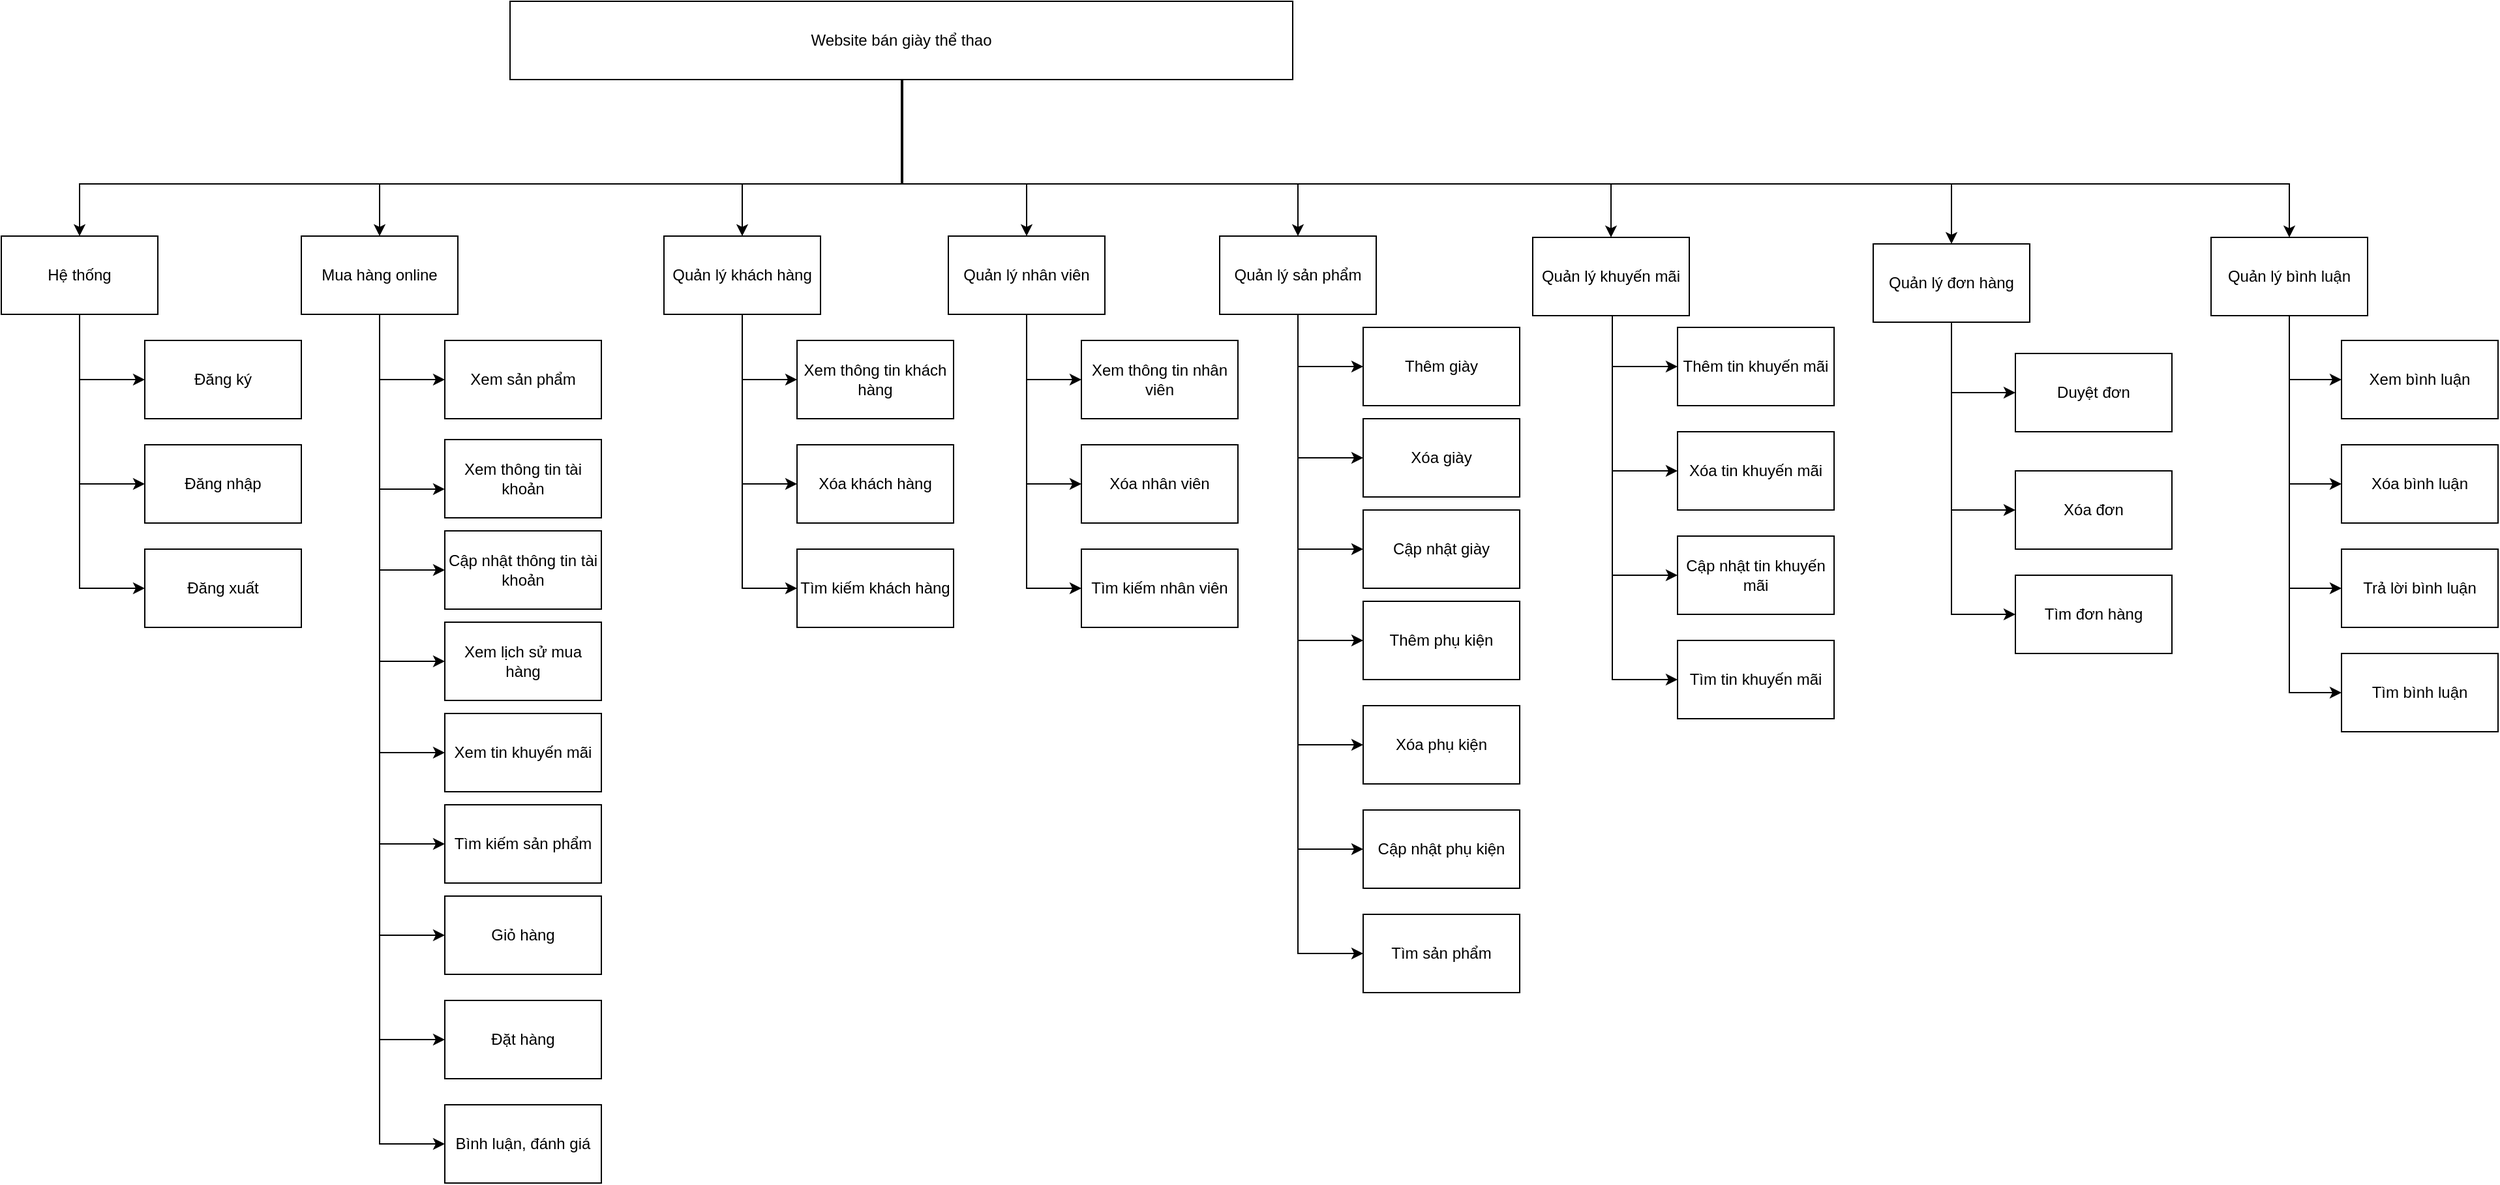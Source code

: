 <mxfile version="20.0.4" type="device"><diagram id="93MxLKIOgHrdtv8wG2wa" name="Page-1"><mxGraphModel dx="2500" dy="2096" grid="1" gridSize="10" guides="1" tooltips="1" connect="1" arrows="1" fold="1" page="1" pageScale="1" pageWidth="827" pageHeight="1169" math="0" shadow="0"><root><mxCell id="0"/><mxCell id="1" parent="0"/><mxCell id="HNWNCu_Iymc4kr6qEJQt-3" value="" style="edgeStyle=orthogonalEdgeStyle;rounded=0;orthogonalLoop=1;jettySize=auto;html=1;exitX=0.5;exitY=1;exitDx=0;exitDy=0;" parent="1" source="HNWNCu_Iymc4kr6qEJQt-1" target="HNWNCu_Iymc4kr6qEJQt-2" edge="1"><mxGeometry relative="1" as="geometry"><mxPoint x="228" y="-650" as="sourcePoint"/><Array as="points"><mxPoint x="550" y="-630"/><mxPoint x="-80" y="-630"/></Array></mxGeometry></mxCell><mxCell id="HNWNCu_Iymc4kr6qEJQt-18" value="" style="edgeStyle=orthogonalEdgeStyle;rounded=0;orthogonalLoop=1;jettySize=auto;html=1;" parent="1" source="HNWNCu_Iymc4kr6qEJQt-1" target="HNWNCu_Iymc4kr6qEJQt-17" edge="1"><mxGeometry relative="1" as="geometry"><Array as="points"><mxPoint x="550" y="-630"/><mxPoint x="150" y="-630"/></Array></mxGeometry></mxCell><mxCell id="HNWNCu_Iymc4kr6qEJQt-43" value="" style="edgeStyle=orthogonalEdgeStyle;rounded=0;orthogonalLoop=1;jettySize=auto;html=1;" parent="1" source="HNWNCu_Iymc4kr6qEJQt-1" target="HNWNCu_Iymc4kr6qEJQt-42" edge="1"><mxGeometry relative="1" as="geometry"><Array as="points"><mxPoint x="550" y="-630"/><mxPoint x="428" y="-630"/></Array></mxGeometry></mxCell><mxCell id="HNWNCu_Iymc4kr6qEJQt-54" value="" style="edgeStyle=orthogonalEdgeStyle;rounded=0;orthogonalLoop=1;jettySize=auto;html=1;exitX=0.5;exitY=1;exitDx=0;exitDy=0;" parent="1" target="HNWNCu_Iymc4kr6qEJQt-53" edge="1"><mxGeometry relative="1" as="geometry"><Array as="points"><mxPoint x="551" y="-630"/><mxPoint x="854" y="-630"/></Array><mxPoint x="551" y="-710" as="sourcePoint"/></mxGeometry></mxCell><mxCell id="HNWNCu_Iymc4kr6qEJQt-88" value="" style="edgeStyle=orthogonalEdgeStyle;rounded=0;orthogonalLoop=1;jettySize=auto;html=1;entryX=0.5;entryY=0;entryDx=0;entryDy=0;exitX=0.5;exitY=1;exitDx=0;exitDy=0;" parent="1" target="HNWNCu_Iymc4kr6qEJQt-72" edge="1"><mxGeometry relative="1" as="geometry"><mxPoint x="971" y="-670" as="targetPoint"/><Array as="points"><mxPoint x="551" y="-630"/><mxPoint x="1094" y="-630"/></Array><mxPoint x="551" y="-710" as="sourcePoint"/></mxGeometry></mxCell><mxCell id="HNWNCu_Iymc4kr6qEJQt-90" value="" style="edgeStyle=orthogonalEdgeStyle;rounded=0;orthogonalLoop=1;jettySize=auto;html=1;entryX=0.5;entryY=0;entryDx=0;entryDy=0;exitX=0.5;exitY=1;exitDx=0;exitDy=0;" parent="1" target="HNWNCu_Iymc4kr6qEJQt-81" edge="1"><mxGeometry relative="1" as="geometry"><mxPoint x="1101" y="-670" as="targetPoint"/><Array as="points"><mxPoint x="551" y="-630"/><mxPoint x="1355" y="-630"/></Array><mxPoint x="551" y="-710" as="sourcePoint"/></mxGeometry></mxCell><mxCell id="HNWNCu_Iymc4kr6qEJQt-92" value="" style="edgeStyle=orthogonalEdgeStyle;rounded=0;orthogonalLoop=1;jettySize=auto;html=1;exitX=0.5;exitY=1;exitDx=0;exitDy=0;" parent="1" target="HNWNCu_Iymc4kr6qEJQt-91" edge="1"><mxGeometry relative="1" as="geometry"><Array as="points"><mxPoint x="551" y="-630"/><mxPoint x="1614" y="-630"/></Array><mxPoint x="551" y="-710" as="sourcePoint"/></mxGeometry></mxCell><mxCell id="HNWNCu_Iymc4kr6qEJQt-1" value="Website bán giày thể thao" style="rounded=0;whiteSpace=wrap;html=1;" parent="1" vertex="1"><mxGeometry x="250" y="-770" width="600" height="60" as="geometry"/></mxCell><mxCell id="HNWNCu_Iymc4kr6qEJQt-7" value="" style="edgeStyle=orthogonalEdgeStyle;rounded=0;orthogonalLoop=1;jettySize=auto;html=1;entryX=0;entryY=0.5;entryDx=0;entryDy=0;exitX=0.5;exitY=1;exitDx=0;exitDy=0;" parent="1" source="HNWNCu_Iymc4kr6qEJQt-2" target="HNWNCu_Iymc4kr6qEJQt-6" edge="1"><mxGeometry relative="1" as="geometry"/></mxCell><mxCell id="HNWNCu_Iymc4kr6qEJQt-11" value="" style="edgeStyle=orthogonalEdgeStyle;rounded=0;orthogonalLoop=1;jettySize=auto;html=1;entryX=0;entryY=0.5;entryDx=0;entryDy=0;exitX=0.5;exitY=1;exitDx=0;exitDy=0;" parent="1" source="HNWNCu_Iymc4kr6qEJQt-2" target="HNWNCu_Iymc4kr6qEJQt-10" edge="1"><mxGeometry relative="1" as="geometry"/></mxCell><mxCell id="HNWNCu_Iymc4kr6qEJQt-2" value="Hệ thống" style="whiteSpace=wrap;html=1;rounded=0;" parent="1" vertex="1"><mxGeometry x="-140" y="-590" width="120" height="60" as="geometry"/></mxCell><mxCell id="HNWNCu_Iymc4kr6qEJQt-6" value="Đăng ký" style="whiteSpace=wrap;html=1;rounded=0;" parent="1" vertex="1"><mxGeometry x="-30" y="-510" width="120" height="60" as="geometry"/></mxCell><mxCell id="HNWNCu_Iymc4kr6qEJQt-10" value="Đăng nhập" style="whiteSpace=wrap;html=1;rounded=0;" parent="1" vertex="1"><mxGeometry x="-30" y="-430" width="120" height="60" as="geometry"/></mxCell><mxCell id="HNWNCu_Iymc4kr6qEJQt-12" value="" style="edgeStyle=orthogonalEdgeStyle;rounded=0;orthogonalLoop=1;jettySize=auto;html=1;entryX=0;entryY=0.5;entryDx=0;entryDy=0;exitX=0.5;exitY=1;exitDx=0;exitDy=0;" parent="1" source="HNWNCu_Iymc4kr6qEJQt-2" target="HNWNCu_Iymc4kr6qEJQt-13" edge="1"><mxGeometry relative="1" as="geometry"><mxPoint x="120" y="-440" as="sourcePoint"/></mxGeometry></mxCell><mxCell id="HNWNCu_Iymc4kr6qEJQt-13" value="Đăng xuất" style="whiteSpace=wrap;html=1;rounded=0;" parent="1" vertex="1"><mxGeometry x="-30" y="-350" width="120" height="60" as="geometry"/></mxCell><mxCell id="HNWNCu_Iymc4kr6qEJQt-20" value="" style="edgeStyle=orthogonalEdgeStyle;rounded=0;orthogonalLoop=1;jettySize=auto;html=1;entryX=0;entryY=0.5;entryDx=0;entryDy=0;" parent="1" source="HNWNCu_Iymc4kr6qEJQt-17" target="HNWNCu_Iymc4kr6qEJQt-19" edge="1"><mxGeometry relative="1" as="geometry"/></mxCell><mxCell id="HNWNCu_Iymc4kr6qEJQt-31" value="" style="edgeStyle=orthogonalEdgeStyle;rounded=0;orthogonalLoop=1;jettySize=auto;html=1;entryX=0;entryY=0.5;entryDx=0;entryDy=0;" parent="1" source="HNWNCu_Iymc4kr6qEJQt-17" target="HNWNCu_Iymc4kr6qEJQt-30" edge="1"><mxGeometry relative="1" as="geometry"/></mxCell><mxCell id="HNWNCu_Iymc4kr6qEJQt-33" value="" style="edgeStyle=orthogonalEdgeStyle;rounded=0;orthogonalLoop=1;jettySize=auto;html=1;entryX=0;entryY=0.5;entryDx=0;entryDy=0;" parent="1" source="HNWNCu_Iymc4kr6qEJQt-17" target="HNWNCu_Iymc4kr6qEJQt-32" edge="1"><mxGeometry relative="1" as="geometry"/></mxCell><mxCell id="HNWNCu_Iymc4kr6qEJQt-35" value="" style="edgeStyle=orthogonalEdgeStyle;rounded=0;orthogonalLoop=1;jettySize=auto;html=1;entryX=0;entryY=0.5;entryDx=0;entryDy=0;" parent="1" source="HNWNCu_Iymc4kr6qEJQt-17" target="HNWNCu_Iymc4kr6qEJQt-34" edge="1"><mxGeometry relative="1" as="geometry"/></mxCell><mxCell id="HNWNCu_Iymc4kr6qEJQt-39" value="" style="edgeStyle=orthogonalEdgeStyle;rounded=0;orthogonalLoop=1;jettySize=auto;html=1;entryX=0;entryY=0.5;entryDx=0;entryDy=0;" parent="1" source="HNWNCu_Iymc4kr6qEJQt-17" target="HNWNCu_Iymc4kr6qEJQt-38" edge="1"><mxGeometry relative="1" as="geometry"/></mxCell><mxCell id="HNWNCu_Iymc4kr6qEJQt-41" value="" style="edgeStyle=orthogonalEdgeStyle;rounded=0;orthogonalLoop=1;jettySize=auto;html=1;entryX=0;entryY=0.5;entryDx=0;entryDy=0;" parent="1" source="HNWNCu_Iymc4kr6qEJQt-17" target="HNWNCu_Iymc4kr6qEJQt-40" edge="1"><mxGeometry relative="1" as="geometry"/></mxCell><mxCell id="HNWNCu_Iymc4kr6qEJQt-71" value="" style="edgeStyle=orthogonalEdgeStyle;rounded=0;orthogonalLoop=1;jettySize=auto;html=1;entryX=0;entryY=0.5;entryDx=0;entryDy=0;" parent="1" source="HNWNCu_Iymc4kr6qEJQt-17" target="HNWNCu_Iymc4kr6qEJQt-70" edge="1"><mxGeometry relative="1" as="geometry"/></mxCell><mxCell id="HNWNCu_Iymc4kr6qEJQt-17" value="Mua hàng online" style="whiteSpace=wrap;html=1;rounded=0;" parent="1" vertex="1"><mxGeometry x="90" y="-590" width="120" height="60" as="geometry"/></mxCell><mxCell id="HNWNCu_Iymc4kr6qEJQt-19" value="Xem sản phẩm" style="whiteSpace=wrap;html=1;rounded=0;" parent="1" vertex="1"><mxGeometry x="200" y="-510" width="120" height="60" as="geometry"/></mxCell><mxCell id="HNWNCu_Iymc4kr6qEJQt-24" value="Xem thông tin tài khoản" style="whiteSpace=wrap;html=1;rounded=0;" parent="1" vertex="1"><mxGeometry x="200" y="-434" width="120" height="60" as="geometry"/></mxCell><mxCell id="HNWNCu_Iymc4kr6qEJQt-25" value="" style="edgeStyle=orthogonalEdgeStyle;rounded=0;orthogonalLoop=1;jettySize=auto;html=1;entryX=0;entryY=0.633;entryDx=0;entryDy=0;entryPerimeter=0;exitX=0.5;exitY=1;exitDx=0;exitDy=0;" parent="1" source="HNWNCu_Iymc4kr6qEJQt-17" target="HNWNCu_Iymc4kr6qEJQt-24" edge="1"><mxGeometry relative="1" as="geometry"><mxPoint x="200" y="-510" as="sourcePoint"/><mxPoint x="210" y="-380" as="targetPoint"/></mxGeometry></mxCell><mxCell id="HNWNCu_Iymc4kr6qEJQt-27" value="" style="edgeStyle=orthogonalEdgeStyle;rounded=0;orthogonalLoop=1;jettySize=auto;html=1;entryX=0;entryY=0.5;entryDx=0;entryDy=0;exitX=0.5;exitY=1;exitDx=0;exitDy=0;" parent="1" source="HNWNCu_Iymc4kr6qEJQt-17" target="HNWNCu_Iymc4kr6qEJQt-28" edge="1"><mxGeometry relative="1" as="geometry"><mxPoint x="140" y="-220" as="sourcePoint"/><mxPoint x="200" y="-72.02" as="targetPoint"/></mxGeometry></mxCell><mxCell id="HNWNCu_Iymc4kr6qEJQt-28" value="Cập nhật thông tin tài khoản" style="whiteSpace=wrap;html=1;rounded=0;" parent="1" vertex="1"><mxGeometry x="200" y="-364" width="120" height="60" as="geometry"/></mxCell><mxCell id="HNWNCu_Iymc4kr6qEJQt-30" value="Xem lịch sử mua hàng" style="whiteSpace=wrap;html=1;rounded=0;" parent="1" vertex="1"><mxGeometry x="200" y="-294" width="120" height="60" as="geometry"/></mxCell><mxCell id="HNWNCu_Iymc4kr6qEJQt-32" value="Tìm kiếm sản phẩm" style="whiteSpace=wrap;html=1;rounded=0;" parent="1" vertex="1"><mxGeometry x="200" y="-154" width="120" height="60" as="geometry"/></mxCell><mxCell id="HNWNCu_Iymc4kr6qEJQt-34" value="Giỏ hàng" style="whiteSpace=wrap;html=1;rounded=0;" parent="1" vertex="1"><mxGeometry x="200" y="-84" width="120" height="60" as="geometry"/></mxCell><mxCell id="HNWNCu_Iymc4kr6qEJQt-38" value="Đặt hàng" style="whiteSpace=wrap;html=1;rounded=0;" parent="1" vertex="1"><mxGeometry x="200" y="-4" width="120" height="60" as="geometry"/></mxCell><mxCell id="HNWNCu_Iymc4kr6qEJQt-40" value="Bình luận, đánh giá" style="whiteSpace=wrap;html=1;rounded=0;" parent="1" vertex="1"><mxGeometry x="200" y="76" width="120" height="60" as="geometry"/></mxCell><mxCell id="HNWNCu_Iymc4kr6qEJQt-45" value="" style="edgeStyle=orthogonalEdgeStyle;rounded=0;orthogonalLoop=1;jettySize=auto;html=1;entryX=0;entryY=0.5;entryDx=0;entryDy=0;" parent="1" source="HNWNCu_Iymc4kr6qEJQt-42" target="HNWNCu_Iymc4kr6qEJQt-44" edge="1"><mxGeometry relative="1" as="geometry"/></mxCell><mxCell id="HNWNCu_Iymc4kr6qEJQt-47" value="" style="edgeStyle=orthogonalEdgeStyle;rounded=0;orthogonalLoop=1;jettySize=auto;html=1;entryX=0;entryY=0.5;entryDx=0;entryDy=0;" parent="1" source="HNWNCu_Iymc4kr6qEJQt-42" target="HNWNCu_Iymc4kr6qEJQt-46" edge="1"><mxGeometry relative="1" as="geometry"/></mxCell><mxCell id="HNWNCu_Iymc4kr6qEJQt-52" value="" style="edgeStyle=orthogonalEdgeStyle;rounded=0;orthogonalLoop=1;jettySize=auto;html=1;entryX=0;entryY=0.5;entryDx=0;entryDy=0;" parent="1" source="HNWNCu_Iymc4kr6qEJQt-42" target="HNWNCu_Iymc4kr6qEJQt-51" edge="1"><mxGeometry relative="1" as="geometry"/></mxCell><mxCell id="HNWNCu_Iymc4kr6qEJQt-42" value="Quản lý khách hàng" style="whiteSpace=wrap;html=1;rounded=0;" parent="1" vertex="1"><mxGeometry x="368" y="-590" width="120" height="60" as="geometry"/></mxCell><mxCell id="HNWNCu_Iymc4kr6qEJQt-44" value="Xem thông tin khách hàng" style="whiteSpace=wrap;html=1;rounded=0;" parent="1" vertex="1"><mxGeometry x="470" y="-510" width="120" height="60" as="geometry"/></mxCell><mxCell id="HNWNCu_Iymc4kr6qEJQt-46" value="Xóa khách hàng" style="whiteSpace=wrap;html=1;rounded=0;" parent="1" vertex="1"><mxGeometry x="470" y="-430" width="120" height="60" as="geometry"/></mxCell><mxCell id="HNWNCu_Iymc4kr6qEJQt-51" value="Tìm kiếm khách hàng" style="whiteSpace=wrap;html=1;rounded=0;" parent="1" vertex="1"><mxGeometry x="470" y="-350" width="120" height="60" as="geometry"/></mxCell><mxCell id="HNWNCu_Iymc4kr6qEJQt-56" value="" style="edgeStyle=orthogonalEdgeStyle;rounded=0;orthogonalLoop=1;jettySize=auto;html=1;entryX=0;entryY=0.5;entryDx=0;entryDy=0;" parent="1" source="HNWNCu_Iymc4kr6qEJQt-53" target="HNWNCu_Iymc4kr6qEJQt-55" edge="1"><mxGeometry relative="1" as="geometry"/></mxCell><mxCell id="HNWNCu_Iymc4kr6qEJQt-58" value="" style="edgeStyle=orthogonalEdgeStyle;rounded=0;orthogonalLoop=1;jettySize=auto;html=1;entryX=0;entryY=0.5;entryDx=0;entryDy=0;" parent="1" source="HNWNCu_Iymc4kr6qEJQt-53" target="HNWNCu_Iymc4kr6qEJQt-57" edge="1"><mxGeometry relative="1" as="geometry"/></mxCell><mxCell id="HNWNCu_Iymc4kr6qEJQt-60" value="" style="edgeStyle=orthogonalEdgeStyle;rounded=0;orthogonalLoop=1;jettySize=auto;html=1;entryX=0;entryY=0.5;entryDx=0;entryDy=0;" parent="1" source="HNWNCu_Iymc4kr6qEJQt-53" target="HNWNCu_Iymc4kr6qEJQt-59" edge="1"><mxGeometry relative="1" as="geometry"/></mxCell><mxCell id="HNWNCu_Iymc4kr6qEJQt-63" value="" style="edgeStyle=orthogonalEdgeStyle;rounded=0;orthogonalLoop=1;jettySize=auto;html=1;entryX=0;entryY=0.5;entryDx=0;entryDy=0;" parent="1" source="HNWNCu_Iymc4kr6qEJQt-53" target="HNWNCu_Iymc4kr6qEJQt-62" edge="1"><mxGeometry relative="1" as="geometry"/></mxCell><mxCell id="HNWNCu_Iymc4kr6qEJQt-65" value="" style="edgeStyle=orthogonalEdgeStyle;rounded=0;orthogonalLoop=1;jettySize=auto;html=1;entryX=0;entryY=0.5;entryDx=0;entryDy=0;" parent="1" source="HNWNCu_Iymc4kr6qEJQt-53" target="HNWNCu_Iymc4kr6qEJQt-64" edge="1"><mxGeometry relative="1" as="geometry"/></mxCell><mxCell id="HNWNCu_Iymc4kr6qEJQt-67" value="" style="edgeStyle=orthogonalEdgeStyle;rounded=0;orthogonalLoop=1;jettySize=auto;html=1;entryX=0;entryY=0.5;entryDx=0;entryDy=0;" parent="1" source="HNWNCu_Iymc4kr6qEJQt-53" target="HNWNCu_Iymc4kr6qEJQt-66" edge="1"><mxGeometry relative="1" as="geometry"/></mxCell><mxCell id="HNWNCu_Iymc4kr6qEJQt-69" value="" style="edgeStyle=orthogonalEdgeStyle;rounded=0;orthogonalLoop=1;jettySize=auto;html=1;entryX=0;entryY=0.5;entryDx=0;entryDy=0;" parent="1" source="HNWNCu_Iymc4kr6qEJQt-53" target="HNWNCu_Iymc4kr6qEJQt-68" edge="1"><mxGeometry relative="1" as="geometry"/></mxCell><mxCell id="HNWNCu_Iymc4kr6qEJQt-53" value="Quản lý sản phẩm" style="whiteSpace=wrap;html=1;rounded=0;" parent="1" vertex="1"><mxGeometry x="794" y="-590" width="120" height="60" as="geometry"/></mxCell><mxCell id="HNWNCu_Iymc4kr6qEJQt-55" value="Thêm giày" style="whiteSpace=wrap;html=1;rounded=0;" parent="1" vertex="1"><mxGeometry x="904" y="-520" width="120" height="60" as="geometry"/></mxCell><mxCell id="HNWNCu_Iymc4kr6qEJQt-57" value="Xóa giày" style="whiteSpace=wrap;html=1;rounded=0;" parent="1" vertex="1"><mxGeometry x="904" y="-450" width="120" height="60" as="geometry"/></mxCell><mxCell id="HNWNCu_Iymc4kr6qEJQt-59" value="Cập nhật giày" style="whiteSpace=wrap;html=1;rounded=0;" parent="1" vertex="1"><mxGeometry x="904" y="-380" width="120" height="60" as="geometry"/></mxCell><mxCell id="HNWNCu_Iymc4kr6qEJQt-62" value="Thêm phụ kiện" style="whiteSpace=wrap;html=1;rounded=0;" parent="1" vertex="1"><mxGeometry x="904" y="-310" width="120" height="60" as="geometry"/></mxCell><mxCell id="HNWNCu_Iymc4kr6qEJQt-64" value="Xóa phụ kiện" style="whiteSpace=wrap;html=1;rounded=0;" parent="1" vertex="1"><mxGeometry x="904" y="-230" width="120" height="60" as="geometry"/></mxCell><mxCell id="HNWNCu_Iymc4kr6qEJQt-66" value="Cập nhật phụ kiện" style="whiteSpace=wrap;html=1;rounded=0;" parent="1" vertex="1"><mxGeometry x="904" y="-150" width="120" height="60" as="geometry"/></mxCell><mxCell id="HNWNCu_Iymc4kr6qEJQt-68" value="Tìm sản phẩm" style="whiteSpace=wrap;html=1;rounded=0;" parent="1" vertex="1"><mxGeometry x="904" y="-70" width="120" height="60" as="geometry"/></mxCell><mxCell id="HNWNCu_Iymc4kr6qEJQt-70" value="Xem tin khuyến mãi" style="whiteSpace=wrap;html=1;rounded=0;" parent="1" vertex="1"><mxGeometry x="200" y="-224" width="120" height="60" as="geometry"/></mxCell><mxCell id="HNWNCu_Iymc4kr6qEJQt-75" value="" style="edgeStyle=orthogonalEdgeStyle;rounded=0;orthogonalLoop=1;jettySize=auto;html=1;entryX=0;entryY=0.5;entryDx=0;entryDy=0;" parent="1" target="HNWNCu_Iymc4kr6qEJQt-74" edge="1"><mxGeometry relative="1" as="geometry"><Array as="points"><mxPoint x="1095" y="-490"/></Array><mxPoint x="1095" y="-529" as="sourcePoint"/></mxGeometry></mxCell><mxCell id="HNWNCu_Iymc4kr6qEJQt-77" value="" style="edgeStyle=orthogonalEdgeStyle;rounded=0;orthogonalLoop=1;jettySize=auto;html=1;entryX=0;entryY=0.5;entryDx=0;entryDy=0;" parent="1" target="HNWNCu_Iymc4kr6qEJQt-76" edge="1"><mxGeometry relative="1" as="geometry"><Array as="points"><mxPoint x="1095" y="-410"/></Array><mxPoint x="1095" y="-529" as="sourcePoint"/></mxGeometry></mxCell><mxCell id="HNWNCu_Iymc4kr6qEJQt-79" value="" style="edgeStyle=orthogonalEdgeStyle;rounded=0;orthogonalLoop=1;jettySize=auto;html=1;entryX=0;entryY=0.5;entryDx=0;entryDy=0;" parent="1" target="HNWNCu_Iymc4kr6qEJQt-78" edge="1"><mxGeometry relative="1" as="geometry"><Array as="points"><mxPoint x="1095" y="-330"/></Array><mxPoint x="1095" y="-529" as="sourcePoint"/></mxGeometry></mxCell><mxCell id="HNWNCu_Iymc4kr6qEJQt-101" value="" style="edgeStyle=orthogonalEdgeStyle;rounded=0;orthogonalLoop=1;jettySize=auto;html=1;entryX=0;entryY=0.5;entryDx=0;entryDy=0;" parent="1" target="HNWNCu_Iymc4kr6qEJQt-100" edge="1"><mxGeometry relative="1" as="geometry"><Array as="points"><mxPoint x="1095" y="-250"/></Array><mxPoint x="1095" y="-529" as="sourcePoint"/></mxGeometry></mxCell><mxCell id="HNWNCu_Iymc4kr6qEJQt-72" value="Quản lý khuyến mãi" style="whiteSpace=wrap;html=1;rounded=0;" parent="1" vertex="1"><mxGeometry x="1034" y="-589" width="120" height="60" as="geometry"/></mxCell><mxCell id="HNWNCu_Iymc4kr6qEJQt-74" value="Thêm tin khuyến mãi" style="whiteSpace=wrap;html=1;rounded=0;" parent="1" vertex="1"><mxGeometry x="1145" y="-520" width="120" height="60" as="geometry"/></mxCell><mxCell id="HNWNCu_Iymc4kr6qEJQt-76" value="Xóa tin khuyến mãi" style="whiteSpace=wrap;html=1;rounded=0;" parent="1" vertex="1"><mxGeometry x="1145" y="-440" width="120" height="60" as="geometry"/></mxCell><mxCell id="HNWNCu_Iymc4kr6qEJQt-78" value="Cập nhật tin khuyến mãi" style="whiteSpace=wrap;html=1;rounded=0;" parent="1" vertex="1"><mxGeometry x="1145" y="-360" width="120" height="60" as="geometry"/></mxCell><mxCell id="HNWNCu_Iymc4kr6qEJQt-84" value="" style="edgeStyle=orthogonalEdgeStyle;rounded=0;orthogonalLoop=1;jettySize=auto;html=1;exitX=0.5;exitY=1;exitDx=0;exitDy=0;entryX=0;entryY=0.5;entryDx=0;entryDy=0;" parent="1" source="HNWNCu_Iymc4kr6qEJQt-81" target="HNWNCu_Iymc4kr6qEJQt-83" edge="1"><mxGeometry relative="1" as="geometry"/></mxCell><mxCell id="HNWNCu_Iymc4kr6qEJQt-86" value="" style="edgeStyle=orthogonalEdgeStyle;rounded=0;orthogonalLoop=1;jettySize=auto;html=1;exitX=0.5;exitY=1;exitDx=0;exitDy=0;entryX=0;entryY=0.5;entryDx=0;entryDy=0;" parent="1" source="HNWNCu_Iymc4kr6qEJQt-81" target="HNWNCu_Iymc4kr6qEJQt-85" edge="1"><mxGeometry relative="1" as="geometry"/></mxCell><mxCell id="HNWNCu_Iymc4kr6qEJQt-103" value="" style="edgeStyle=orthogonalEdgeStyle;rounded=0;orthogonalLoop=1;jettySize=auto;html=1;entryX=0;entryY=0.5;entryDx=0;entryDy=0;" parent="1" source="HNWNCu_Iymc4kr6qEJQt-81" target="HNWNCu_Iymc4kr6qEJQt-102" edge="1"><mxGeometry relative="1" as="geometry"/></mxCell><mxCell id="HNWNCu_Iymc4kr6qEJQt-81" value="Quản lý đơn hàng" style="whiteSpace=wrap;html=1;rounded=0;" parent="1" vertex="1"><mxGeometry x="1295" y="-584" width="120" height="60" as="geometry"/></mxCell><mxCell id="HNWNCu_Iymc4kr6qEJQt-83" value="Duyệt đơn" style="whiteSpace=wrap;html=1;rounded=0;" parent="1" vertex="1"><mxGeometry x="1404" y="-500" width="120" height="60" as="geometry"/></mxCell><mxCell id="HNWNCu_Iymc4kr6qEJQt-85" value="Xóa đơn" style="whiteSpace=wrap;html=1;rounded=0;" parent="1" vertex="1"><mxGeometry x="1404" y="-410" width="120" height="60" as="geometry"/></mxCell><mxCell id="HNWNCu_Iymc4kr6qEJQt-94" value="" style="edgeStyle=orthogonalEdgeStyle;rounded=0;orthogonalLoop=1;jettySize=auto;html=1;entryX=0;entryY=0.5;entryDx=0;entryDy=0;" parent="1" source="HNWNCu_Iymc4kr6qEJQt-91" target="HNWNCu_Iymc4kr6qEJQt-93" edge="1"><mxGeometry relative="1" as="geometry"/></mxCell><mxCell id="HNWNCu_Iymc4kr6qEJQt-96" value="" style="edgeStyle=orthogonalEdgeStyle;rounded=0;orthogonalLoop=1;jettySize=auto;html=1;entryX=0;entryY=0.5;entryDx=0;entryDy=0;" parent="1" source="HNWNCu_Iymc4kr6qEJQt-91" target="HNWNCu_Iymc4kr6qEJQt-95" edge="1"><mxGeometry relative="1" as="geometry"/></mxCell><mxCell id="HNWNCu_Iymc4kr6qEJQt-98" value="" style="edgeStyle=orthogonalEdgeStyle;rounded=0;orthogonalLoop=1;jettySize=auto;html=1;entryX=0;entryY=0.5;entryDx=0;entryDy=0;" parent="1" source="HNWNCu_Iymc4kr6qEJQt-91" target="HNWNCu_Iymc4kr6qEJQt-97" edge="1"><mxGeometry relative="1" as="geometry"/></mxCell><mxCell id="HNWNCu_Iymc4kr6qEJQt-105" value="" style="edgeStyle=orthogonalEdgeStyle;rounded=0;orthogonalLoop=1;jettySize=auto;html=1;entryX=0;entryY=0.5;entryDx=0;entryDy=0;" parent="1" source="HNWNCu_Iymc4kr6qEJQt-91" target="HNWNCu_Iymc4kr6qEJQt-104" edge="1"><mxGeometry relative="1" as="geometry"/></mxCell><mxCell id="HNWNCu_Iymc4kr6qEJQt-91" value="Quản lý bình luận" style="whiteSpace=wrap;html=1;rounded=0;" parent="1" vertex="1"><mxGeometry x="1554" y="-589" width="120" height="60" as="geometry"/></mxCell><mxCell id="HNWNCu_Iymc4kr6qEJQt-93" value="Xem bình luận" style="whiteSpace=wrap;html=1;rounded=0;" parent="1" vertex="1"><mxGeometry x="1654" y="-510" width="120" height="60" as="geometry"/></mxCell><mxCell id="HNWNCu_Iymc4kr6qEJQt-95" value="Xóa bình luận" style="whiteSpace=wrap;html=1;rounded=0;" parent="1" vertex="1"><mxGeometry x="1654" y="-430" width="120" height="60" as="geometry"/></mxCell><mxCell id="HNWNCu_Iymc4kr6qEJQt-97" value="Trả lời bình luận" style="whiteSpace=wrap;html=1;rounded=0;" parent="1" vertex="1"><mxGeometry x="1654" y="-350" width="120" height="60" as="geometry"/></mxCell><mxCell id="HNWNCu_Iymc4kr6qEJQt-100" value="Tìm tin khuyến mãi" style="whiteSpace=wrap;html=1;rounded=0;" parent="1" vertex="1"><mxGeometry x="1145" y="-280" width="120" height="60" as="geometry"/></mxCell><mxCell id="HNWNCu_Iymc4kr6qEJQt-102" value="Tìm đơn hàng" style="whiteSpace=wrap;html=1;rounded=0;" parent="1" vertex="1"><mxGeometry x="1404" y="-330" width="120" height="60" as="geometry"/></mxCell><mxCell id="HNWNCu_Iymc4kr6qEJQt-104" value="Tìm bình luận" style="whiteSpace=wrap;html=1;rounded=0;" parent="1" vertex="1"><mxGeometry x="1654" y="-270" width="120" height="60" as="geometry"/></mxCell><mxCell id="SekEbqG0vxLSFKMk96Hc-1" value="" style="edgeStyle=orthogonalEdgeStyle;rounded=0;orthogonalLoop=1;jettySize=auto;html=1;entryX=0;entryY=0.5;entryDx=0;entryDy=0;" edge="1" source="SekEbqG0vxLSFKMk96Hc-4" target="SekEbqG0vxLSFKMk96Hc-5" parent="1"><mxGeometry relative="1" as="geometry"/></mxCell><mxCell id="SekEbqG0vxLSFKMk96Hc-2" value="" style="edgeStyle=orthogonalEdgeStyle;rounded=0;orthogonalLoop=1;jettySize=auto;html=1;entryX=0;entryY=0.5;entryDx=0;entryDy=0;" edge="1" source="SekEbqG0vxLSFKMk96Hc-4" target="SekEbqG0vxLSFKMk96Hc-6" parent="1"><mxGeometry relative="1" as="geometry"/></mxCell><mxCell id="SekEbqG0vxLSFKMk96Hc-3" value="" style="edgeStyle=orthogonalEdgeStyle;rounded=0;orthogonalLoop=1;jettySize=auto;html=1;entryX=0;entryY=0.5;entryDx=0;entryDy=0;" edge="1" source="SekEbqG0vxLSFKMk96Hc-4" target="SekEbqG0vxLSFKMk96Hc-7" parent="1"><mxGeometry relative="1" as="geometry"/></mxCell><mxCell id="SekEbqG0vxLSFKMk96Hc-4" value="Quản lý nhân viên" style="whiteSpace=wrap;html=1;rounded=0;" vertex="1" parent="1"><mxGeometry x="586" y="-590" width="120" height="60" as="geometry"/></mxCell><mxCell id="SekEbqG0vxLSFKMk96Hc-5" value="Xem thông tin nhân viên" style="whiteSpace=wrap;html=1;rounded=0;" vertex="1" parent="1"><mxGeometry x="688" y="-510" width="120" height="60" as="geometry"/></mxCell><mxCell id="SekEbqG0vxLSFKMk96Hc-6" value="Xóa nhân viên" style="whiteSpace=wrap;html=1;rounded=0;" vertex="1" parent="1"><mxGeometry x="688" y="-430" width="120" height="60" as="geometry"/></mxCell><mxCell id="SekEbqG0vxLSFKMk96Hc-7" value="Tìm kiếm nhân viên" style="whiteSpace=wrap;html=1;rounded=0;" vertex="1" parent="1"><mxGeometry x="688" y="-350" width="120" height="60" as="geometry"/></mxCell><mxCell id="SekEbqG0vxLSFKMk96Hc-8" value="" style="edgeStyle=orthogonalEdgeStyle;rounded=0;orthogonalLoop=1;jettySize=auto;html=1;" edge="1" target="SekEbqG0vxLSFKMk96Hc-4" parent="1"><mxGeometry relative="1" as="geometry"><Array as="points"><mxPoint x="550" y="-710"/><mxPoint x="550" y="-630"/><mxPoint x="646" y="-630"/></Array><mxPoint x="768" y="-710" as="sourcePoint"/></mxGeometry></mxCell></root></mxGraphModel></diagram></mxfile>